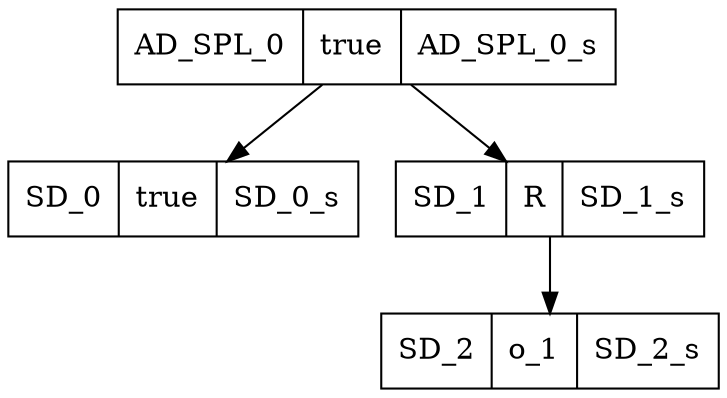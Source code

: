 digraph graphname {
AD_SPL_0[shape=record, label="{{AD_SPL_0|true|AD_SPL_0_s}}"];
SD_0[shape=record, label="{{SD_0|true|SD_0_s}}"];
SD_1[shape=record, label="{{SD_1|R|SD_1_s}}"];
SD_2[shape=record, label="{{SD_2|o_1|SD_2_s}}"];
AD_SPL_0 -> SD_0;
AD_SPL_0 -> SD_1;
SD_1 -> SD_2;
}